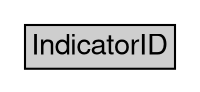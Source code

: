 digraph IndicatorID {
	graph [bb="0,0,88,36",
		rankdir=LR
	];
	node [label="\N"];
	IndicatorID	 [height=0.5,
		label=<<table BORDER="0" CELLBORDER="1" CELLSPACING="0"> <tr> <td BGCOLOR="#CECECE" HREF="/html/IODEFv2/IndicatorID.html" TITLE="The IndicatorID class identifies an indicator with a globally unique identifier. The combination of the name and version attributes and the element content form this identifier. Indicators generated by given CSIRT MUST NOT reuse the same value unless they are referencing the same indicator. "><FONT FACE="Nimbus Sans L">IndicatorID</FONT></td> </tr>" %</table>>,
		pos="44,18",
		shape=plaintext,
		width=1.2222];
}
